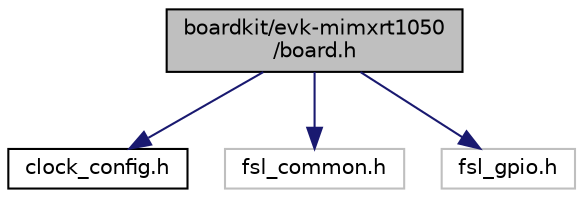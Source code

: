 digraph "boardkit/evk-mimxrt1050/board.h"
{
  edge [fontname="Helvetica",fontsize="10",labelfontname="Helvetica",labelfontsize="10"];
  node [fontname="Helvetica",fontsize="10",shape=record];
  Node0 [label="boardkit/evk-mimxrt1050\l/board.h",height=0.2,width=0.4,color="black", fillcolor="grey75", style="filled", fontcolor="black"];
  Node0 -> Node1 [color="midnightblue",fontsize="10",style="solid",fontname="Helvetica"];
  Node1 [label="clock_config.h",height=0.2,width=0.4,color="black", fillcolor="white", style="filled",URL="$evk-mimxrt1050_2clock__config_8h.html"];
  Node0 -> Node2 [color="midnightblue",fontsize="10",style="solid",fontname="Helvetica"];
  Node2 [label="fsl_common.h",height=0.2,width=0.4,color="grey75", fillcolor="white", style="filled"];
  Node0 -> Node3 [color="midnightblue",fontsize="10",style="solid",fontname="Helvetica"];
  Node3 [label="fsl_gpio.h",height=0.2,width=0.4,color="grey75", fillcolor="white", style="filled"];
}
